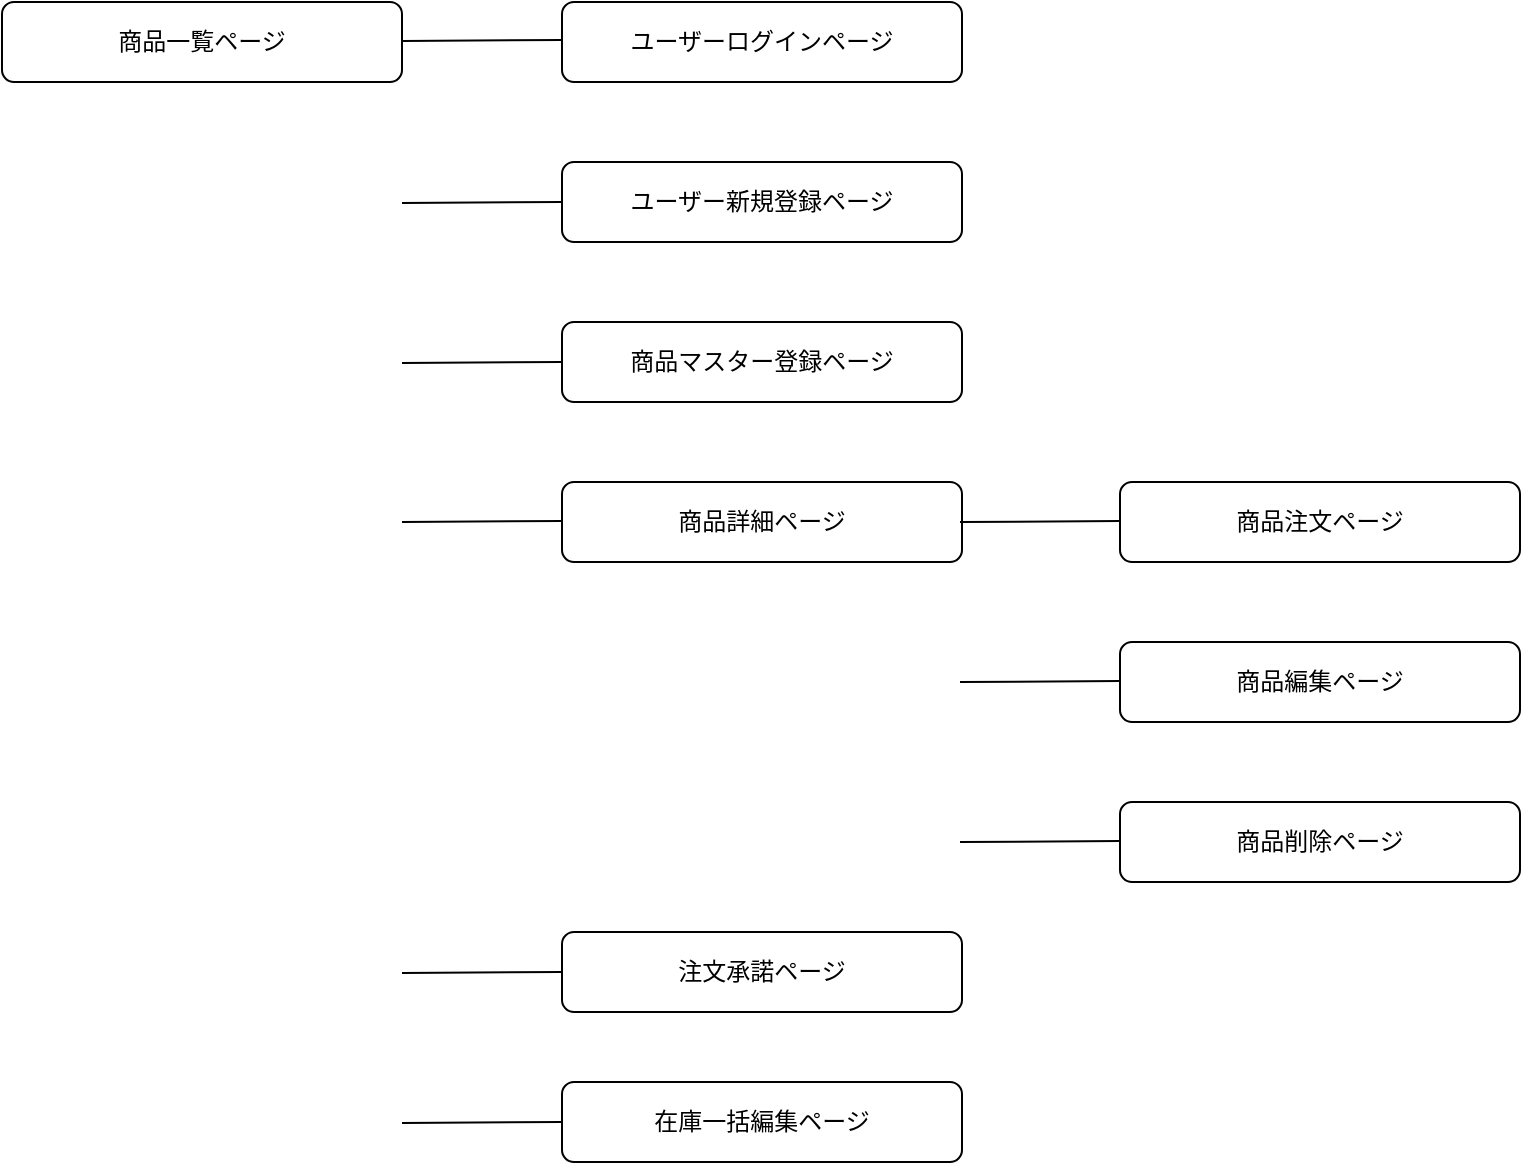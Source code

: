 <mxfile>
    <diagram id="Z3QmPyzi6e0E53q1PReP" name="ページ1">
        <mxGraphModel dx="591" dy="569" grid="1" gridSize="10" guides="1" tooltips="1" connect="1" arrows="1" fold="1" page="1" pageScale="1" pageWidth="827" pageHeight="1169" math="0" shadow="0">
            <root>
                <mxCell id="0"/>
                <mxCell id="1" parent="0"/>
                <mxCell id="2" value="商品一覧ページ" style="rounded=1;whiteSpace=wrap;html=1;" parent="1" vertex="1">
                    <mxGeometry x="40" y="100" width="200" height="40" as="geometry"/>
                </mxCell>
                <mxCell id="3" value="" style="endArrow=none;html=1;" parent="1" edge="1">
                    <mxGeometry width="50" height="50" relative="1" as="geometry">
                        <mxPoint x="240" y="119.5" as="sourcePoint"/>
                        <mxPoint x="320" y="119" as="targetPoint"/>
                    </mxGeometry>
                </mxCell>
                <mxCell id="4" value="" style="endArrow=none;html=1;" parent="1" edge="1">
                    <mxGeometry width="50" height="50" relative="1" as="geometry">
                        <mxPoint x="240" y="200.5" as="sourcePoint"/>
                        <mxPoint x="320" y="200" as="targetPoint"/>
                    </mxGeometry>
                </mxCell>
                <mxCell id="5" value="" style="endArrow=none;html=1;" parent="1" edge="1">
                    <mxGeometry width="50" height="50" relative="1" as="geometry">
                        <mxPoint x="240" y="280.5" as="sourcePoint"/>
                        <mxPoint x="320" y="280" as="targetPoint"/>
                    </mxGeometry>
                </mxCell>
                <mxCell id="6" value="ユーザーログインページ" style="rounded=1;whiteSpace=wrap;html=1;" parent="1" vertex="1">
                    <mxGeometry x="320" y="100" width="200" height="40" as="geometry"/>
                </mxCell>
                <mxCell id="7" value="ユーザー新規登録ページ" style="rounded=1;whiteSpace=wrap;html=1;" parent="1" vertex="1">
                    <mxGeometry x="320" y="180" width="200" height="40" as="geometry"/>
                </mxCell>
                <mxCell id="8" value="商品マスター登録ページ" style="rounded=1;whiteSpace=wrap;html=1;" parent="1" vertex="1">
                    <mxGeometry x="320" y="260" width="200" height="40" as="geometry"/>
                </mxCell>
                <mxCell id="9" value="商品詳細ページ" style="rounded=1;whiteSpace=wrap;html=1;" parent="1" vertex="1">
                    <mxGeometry x="320" y="340" width="200" height="40" as="geometry"/>
                </mxCell>
                <mxCell id="10" value="" style="endArrow=none;html=1;" parent="1" edge="1">
                    <mxGeometry width="50" height="50" relative="1" as="geometry">
                        <mxPoint x="240" y="360" as="sourcePoint"/>
                        <mxPoint x="320" y="359.5" as="targetPoint"/>
                    </mxGeometry>
                </mxCell>
                <mxCell id="11" value="" style="endArrow=none;html=1;" parent="1" edge="1">
                    <mxGeometry width="50" height="50" relative="1" as="geometry">
                        <mxPoint x="240" y="585.5" as="sourcePoint"/>
                        <mxPoint x="320" y="585" as="targetPoint"/>
                    </mxGeometry>
                </mxCell>
                <mxCell id="12" value="注文承諾ページ" style="rounded=1;whiteSpace=wrap;html=1;" parent="1" vertex="1">
                    <mxGeometry x="320" y="565" width="200" height="40" as="geometry"/>
                </mxCell>
                <mxCell id="13" value="商品注文ページ" style="rounded=1;whiteSpace=wrap;html=1;" vertex="1" parent="1">
                    <mxGeometry x="599" y="340" width="200" height="40" as="geometry"/>
                </mxCell>
                <mxCell id="14" value="" style="endArrow=none;html=1;" edge="1" parent="1">
                    <mxGeometry width="50" height="50" relative="1" as="geometry">
                        <mxPoint x="519" y="360" as="sourcePoint"/>
                        <mxPoint x="599" y="359.5" as="targetPoint"/>
                    </mxGeometry>
                </mxCell>
                <mxCell id="15" value="商品編集ページ" style="rounded=1;whiteSpace=wrap;html=1;" vertex="1" parent="1">
                    <mxGeometry x="599" y="420" width="200" height="40" as="geometry"/>
                </mxCell>
                <mxCell id="16" value="" style="endArrow=none;html=1;" edge="1" parent="1">
                    <mxGeometry width="50" height="50" relative="1" as="geometry">
                        <mxPoint x="519" y="440" as="sourcePoint"/>
                        <mxPoint x="599" y="439.5" as="targetPoint"/>
                    </mxGeometry>
                </mxCell>
                <mxCell id="17" value="商品削除ページ" style="rounded=1;whiteSpace=wrap;html=1;" vertex="1" parent="1">
                    <mxGeometry x="599" y="500" width="200" height="40" as="geometry"/>
                </mxCell>
                <mxCell id="18" value="" style="endArrow=none;html=1;" edge="1" parent="1">
                    <mxGeometry width="50" height="50" relative="1" as="geometry">
                        <mxPoint x="519" y="520" as="sourcePoint"/>
                        <mxPoint x="599" y="519.5" as="targetPoint"/>
                    </mxGeometry>
                </mxCell>
                <mxCell id="19" value="" style="endArrow=none;html=1;" edge="1" parent="1">
                    <mxGeometry width="50" height="50" relative="1" as="geometry">
                        <mxPoint x="240" y="660.5" as="sourcePoint"/>
                        <mxPoint x="320" y="660" as="targetPoint"/>
                    </mxGeometry>
                </mxCell>
                <mxCell id="20" value="在庫一括編集ページ" style="rounded=1;whiteSpace=wrap;html=1;" vertex="1" parent="1">
                    <mxGeometry x="320" y="640" width="200" height="40" as="geometry"/>
                </mxCell>
            </root>
        </mxGraphModel>
    </diagram>
</mxfile>